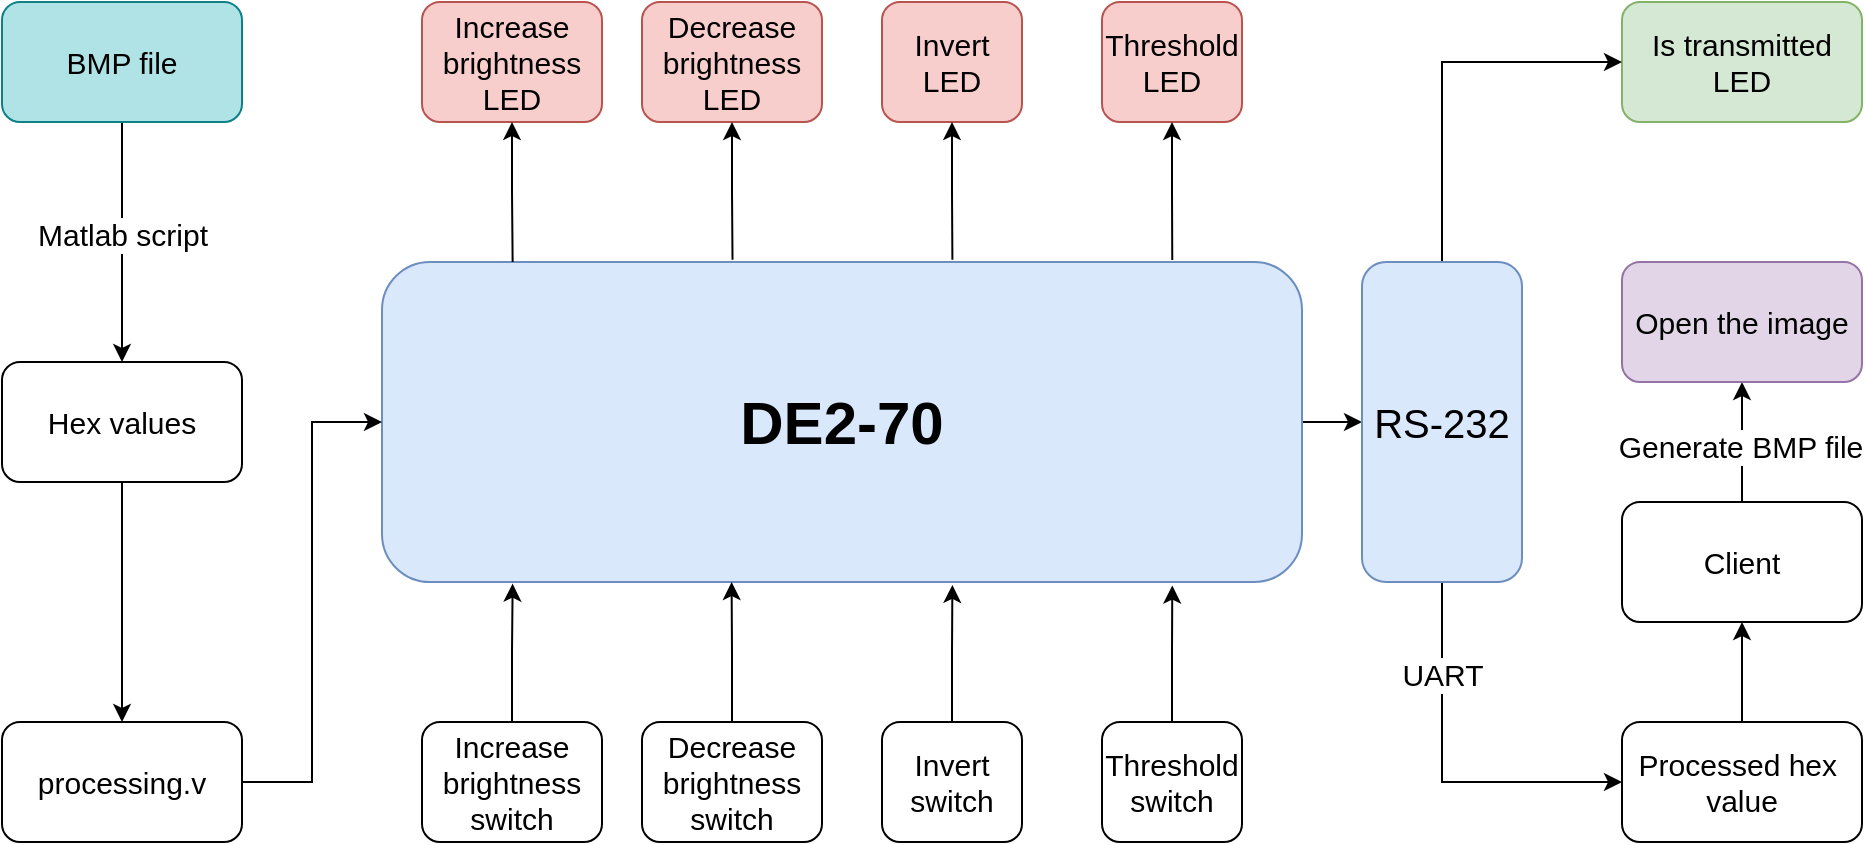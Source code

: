 <mxfile version="24.5.3" type="github">
  <diagram name="Page-1" id="Q5-XCbyxNqVeQDABKHqj">
    <mxGraphModel dx="1135" dy="570" grid="1" gridSize="10" guides="1" tooltips="1" connect="1" arrows="1" fold="1" page="1" pageScale="1" pageWidth="850" pageHeight="1100" math="0" shadow="0">
      <root>
        <mxCell id="0" />
        <mxCell id="1" parent="0" />
        <mxCell id="jpdbYlQOyUyySPqRdcl_-2" value="" style="edgeStyle=orthogonalEdgeStyle;rounded=0;orthogonalLoop=1;jettySize=auto;html=1;" edge="1" parent="1" source="nZX18deOuYAMsA4xDCGx-1" target="jpdbYlQOyUyySPqRdcl_-1">
          <mxGeometry relative="1" as="geometry" />
        </mxCell>
        <mxCell id="nZX18deOuYAMsA4xDCGx-1" value="&lt;font size=&quot;1&quot;&gt;&lt;b&gt;&lt;font style=&quot;font-size: 30px;&quot;&gt;DE2-70&lt;/font&gt;&lt;/b&gt;&lt;/font&gt;" style="rounded=1;whiteSpace=wrap;html=1;fillColor=#dae8fc;strokeColor=#6c8ebf;" parent="1" vertex="1">
          <mxGeometry x="360" y="260" width="460" height="160" as="geometry" />
        </mxCell>
        <mxCell id="nZX18deOuYAMsA4xDCGx-39" value="" style="edgeStyle=orthogonalEdgeStyle;rounded=0;orthogonalLoop=1;jettySize=auto;html=1;" parent="1" source="nZX18deOuYAMsA4xDCGx-2" target="nZX18deOuYAMsA4xDCGx-38" edge="1">
          <mxGeometry relative="1" as="geometry" />
        </mxCell>
        <mxCell id="nZX18deOuYAMsA4xDCGx-2" value="&lt;font style=&quot;font-size: 15px;&quot;&gt;Hex values&lt;/font&gt;" style="rounded=1;whiteSpace=wrap;html=1;" parent="1" vertex="1">
          <mxGeometry x="170" y="310" width="120" height="60" as="geometry" />
        </mxCell>
        <mxCell id="nZX18deOuYAMsA4xDCGx-4" value="" style="edgeStyle=orthogonalEdgeStyle;rounded=0;orthogonalLoop=1;jettySize=auto;html=1;" parent="1" source="nZX18deOuYAMsA4xDCGx-3" target="nZX18deOuYAMsA4xDCGx-2" edge="1">
          <mxGeometry relative="1" as="geometry" />
        </mxCell>
        <mxCell id="nZX18deOuYAMsA4xDCGx-33" value="&lt;font style=&quot;font-size: 15px;&quot;&gt;Matlab script&lt;/font&gt;" style="edgeLabel;html=1;align=center;verticalAlign=middle;resizable=0;points=[];" parent="nZX18deOuYAMsA4xDCGx-4" vertex="1" connectable="0">
          <mxGeometry x="-0.076" relative="1" as="geometry">
            <mxPoint as="offset" />
          </mxGeometry>
        </mxCell>
        <mxCell id="nZX18deOuYAMsA4xDCGx-3" value="&lt;font style=&quot;font-size: 15px;&quot;&gt;BMP file&lt;/font&gt;" style="rounded=1;whiteSpace=wrap;html=1;fillColor=#b0e3e6;strokeColor=#0e8088;" parent="1" vertex="1">
          <mxGeometry x="170" y="130" width="120" height="60" as="geometry" />
        </mxCell>
        <mxCell id="nZX18deOuYAMsA4xDCGx-7" value="&lt;div style=&quot;font-size: 15px;&quot;&gt;&lt;font style=&quot;font-size: 15px;&quot;&gt;Increase&lt;/font&gt;&lt;/div&gt;&lt;div style=&quot;font-size: 15px;&quot;&gt;&lt;font style=&quot;font-size: 15px;&quot;&gt;brightness&lt;/font&gt;&lt;/div&gt;&lt;div style=&quot;font-size: 15px;&quot;&gt;&lt;font style=&quot;font-size: 15px;&quot;&gt;switch&lt;br&gt;&lt;/font&gt;&lt;/div&gt;" style="rounded=1;whiteSpace=wrap;html=1;" parent="1" vertex="1">
          <mxGeometry x="380" y="490" width="90" height="60" as="geometry" />
        </mxCell>
        <mxCell id="nZX18deOuYAMsA4xDCGx-8" value="&lt;div style=&quot;font-size: 15px;&quot;&gt;&lt;font style=&quot;font-size: 15px;&quot;&gt;Decrease&lt;br&gt;&lt;/font&gt;&lt;/div&gt;&lt;div style=&quot;font-size: 15px;&quot;&gt;&lt;font style=&quot;font-size: 15px;&quot;&gt;brightness&lt;/font&gt;&lt;/div&gt;&lt;div style=&quot;font-size: 15px;&quot;&gt;&lt;font style=&quot;font-size: 15px;&quot;&gt;switch&lt;br&gt;&lt;/font&gt;&lt;/div&gt;" style="rounded=1;whiteSpace=wrap;html=1;" parent="1" vertex="1">
          <mxGeometry x="490" y="490" width="90" height="60" as="geometry" />
        </mxCell>
        <mxCell id="nZX18deOuYAMsA4xDCGx-9" value="&lt;div style=&quot;font-size: 15px;&quot;&gt;&lt;font style=&quot;font-size: 15px;&quot;&gt;Invert&lt;/font&gt;&lt;/div&gt;&lt;div style=&quot;font-size: 15px;&quot;&gt;&lt;font style=&quot;font-size: 15px;&quot;&gt;switch&lt;br&gt;&lt;/font&gt;&lt;/div&gt;" style="rounded=1;whiteSpace=wrap;html=1;" parent="1" vertex="1">
          <mxGeometry x="610" y="490" width="70" height="60" as="geometry" />
        </mxCell>
        <mxCell id="nZX18deOuYAMsA4xDCGx-10" value="&lt;div style=&quot;font-size: 15px;&quot;&gt;&lt;font style=&quot;font-size: 15px;&quot;&gt;Threshold&lt;/font&gt;&lt;/div&gt;&lt;div style=&quot;font-size: 15px;&quot;&gt;&lt;font style=&quot;font-size: 15px;&quot;&gt;switch&lt;br&gt;&lt;/font&gt;&lt;/div&gt;" style="rounded=1;whiteSpace=wrap;html=1;" parent="1" vertex="1">
          <mxGeometry x="720" y="490" width="70" height="60" as="geometry" />
        </mxCell>
        <mxCell id="nZX18deOuYAMsA4xDCGx-13" style="edgeStyle=orthogonalEdgeStyle;rounded=0;orthogonalLoop=1;jettySize=auto;html=1;entryX=0.142;entryY=1.005;entryDx=0;entryDy=0;entryPerimeter=0;" parent="1" source="nZX18deOuYAMsA4xDCGx-7" target="nZX18deOuYAMsA4xDCGx-1" edge="1">
          <mxGeometry relative="1" as="geometry" />
        </mxCell>
        <mxCell id="nZX18deOuYAMsA4xDCGx-14" style="edgeStyle=orthogonalEdgeStyle;rounded=0;orthogonalLoop=1;jettySize=auto;html=1;entryX=0.38;entryY=1;entryDx=0;entryDy=0;entryPerimeter=0;" parent="1" source="nZX18deOuYAMsA4xDCGx-8" target="nZX18deOuYAMsA4xDCGx-1" edge="1">
          <mxGeometry relative="1" as="geometry" />
        </mxCell>
        <mxCell id="nZX18deOuYAMsA4xDCGx-15" style="edgeStyle=orthogonalEdgeStyle;rounded=0;orthogonalLoop=1;jettySize=auto;html=1;entryX=0.62;entryY=1.009;entryDx=0;entryDy=0;entryPerimeter=0;" parent="1" source="nZX18deOuYAMsA4xDCGx-9" target="nZX18deOuYAMsA4xDCGx-1" edge="1">
          <mxGeometry relative="1" as="geometry" />
        </mxCell>
        <mxCell id="nZX18deOuYAMsA4xDCGx-16" style="edgeStyle=orthogonalEdgeStyle;rounded=0;orthogonalLoop=1;jettySize=auto;html=1;entryX=0.859;entryY=1.011;entryDx=0;entryDy=0;entryPerimeter=0;" parent="1" source="nZX18deOuYAMsA4xDCGx-10" target="nZX18deOuYAMsA4xDCGx-1" edge="1">
          <mxGeometry relative="1" as="geometry" />
        </mxCell>
        <mxCell id="nZX18deOuYAMsA4xDCGx-17" value="&lt;div style=&quot;font-size: 15px;&quot;&gt;&lt;font style=&quot;font-size: 15px;&quot;&gt;Increase&lt;/font&gt;&lt;/div&gt;&lt;div style=&quot;font-size: 15px;&quot;&gt;&lt;font style=&quot;font-size: 15px;&quot;&gt;brightness&lt;/font&gt;&lt;/div&gt;&lt;div style=&quot;font-size: 15px;&quot;&gt;&lt;font style=&quot;font-size: 15px;&quot;&gt;LED&lt;br&gt;&lt;/font&gt;&lt;/div&gt;" style="rounded=1;whiteSpace=wrap;html=1;fillColor=#f8cecc;strokeColor=#b85450;" parent="1" vertex="1">
          <mxGeometry x="380" y="130" width="90" height="60" as="geometry" />
        </mxCell>
        <mxCell id="nZX18deOuYAMsA4xDCGx-18" value="&lt;div style=&quot;font-size: 15px;&quot;&gt;&lt;font style=&quot;font-size: 15px;&quot;&gt;Decrease&lt;/font&gt;&lt;/div&gt;&lt;div style=&quot;font-size: 15px;&quot;&gt;&lt;font style=&quot;font-size: 15px;&quot;&gt;brightness&lt;br&gt;&lt;/font&gt;&lt;/div&gt;&lt;div style=&quot;font-size: 15px;&quot;&gt;&lt;font style=&quot;font-size: 15px;&quot;&gt;LED&lt;br&gt;&lt;/font&gt;&lt;/div&gt;" style="rounded=1;whiteSpace=wrap;html=1;fillColor=#f8cecc;strokeColor=#b85450;" parent="1" vertex="1">
          <mxGeometry x="490" y="130" width="90" height="60" as="geometry" />
        </mxCell>
        <mxCell id="nZX18deOuYAMsA4xDCGx-19" value="&lt;div style=&quot;font-size: 15px;&quot;&gt;&lt;font style=&quot;font-size: 15px;&quot;&gt;Invert&lt;br&gt;&lt;/font&gt;&lt;/div&gt;&lt;div style=&quot;font-size: 15px;&quot;&gt;&lt;font style=&quot;font-size: 15px;&quot;&gt;LED&lt;br&gt;&lt;/font&gt;&lt;/div&gt;" style="rounded=1;whiteSpace=wrap;html=1;fillColor=#f8cecc;strokeColor=#b85450;" parent="1" vertex="1">
          <mxGeometry x="610" y="130" width="70" height="60" as="geometry" />
        </mxCell>
        <mxCell id="nZX18deOuYAMsA4xDCGx-20" value="&lt;font style=&quot;font-size: 15px;&quot;&gt;Threshold&lt;/font&gt;&lt;div style=&quot;font-size: 15px;&quot;&gt;&lt;font style=&quot;font-size: 15px;&quot;&gt;LED&lt;br&gt;&lt;/font&gt;&lt;/div&gt;" style="rounded=1;whiteSpace=wrap;html=1;fillColor=#f8cecc;strokeColor=#b85450;" parent="1" vertex="1">
          <mxGeometry x="720" y="130" width="70" height="60" as="geometry" />
        </mxCell>
        <mxCell id="nZX18deOuYAMsA4xDCGx-21" style="edgeStyle=orthogonalEdgeStyle;rounded=0;orthogonalLoop=1;jettySize=auto;html=1;entryX=0.142;entryY=0;entryDx=0;entryDy=0;entryPerimeter=0;endArrow=none;endFill=0;startArrow=classic;startFill=1;" parent="1" source="nZX18deOuYAMsA4xDCGx-17" target="nZX18deOuYAMsA4xDCGx-1" edge="1">
          <mxGeometry relative="1" as="geometry" />
        </mxCell>
        <mxCell id="nZX18deOuYAMsA4xDCGx-22" style="edgeStyle=orthogonalEdgeStyle;rounded=0;orthogonalLoop=1;jettySize=auto;html=1;entryX=0.381;entryY=-0.007;entryDx=0;entryDy=0;entryPerimeter=0;endArrow=none;endFill=0;startArrow=classic;startFill=1;" parent="1" source="nZX18deOuYAMsA4xDCGx-18" target="nZX18deOuYAMsA4xDCGx-1" edge="1">
          <mxGeometry relative="1" as="geometry" />
        </mxCell>
        <mxCell id="nZX18deOuYAMsA4xDCGx-23" style="edgeStyle=orthogonalEdgeStyle;rounded=0;orthogonalLoop=1;jettySize=auto;html=1;entryX=0.62;entryY=-0.007;entryDx=0;entryDy=0;entryPerimeter=0;endArrow=none;endFill=0;startArrow=classic;startFill=1;" parent="1" source="nZX18deOuYAMsA4xDCGx-19" target="nZX18deOuYAMsA4xDCGx-1" edge="1">
          <mxGeometry relative="1" as="geometry" />
        </mxCell>
        <mxCell id="nZX18deOuYAMsA4xDCGx-24" style="edgeStyle=orthogonalEdgeStyle;rounded=0;orthogonalLoop=1;jettySize=auto;html=1;entryX=0.859;entryY=-0.006;entryDx=0;entryDy=0;entryPerimeter=0;endArrow=none;endFill=0;startArrow=classic;startFill=1;" parent="1" source="nZX18deOuYAMsA4xDCGx-20" target="nZX18deOuYAMsA4xDCGx-1" edge="1">
          <mxGeometry relative="1" as="geometry" />
        </mxCell>
        <mxCell id="nZX18deOuYAMsA4xDCGx-29" value="" style="edgeStyle=orthogonalEdgeStyle;rounded=0;orthogonalLoop=1;jettySize=auto;html=1;" parent="1" source="nZX18deOuYAMsA4xDCGx-25" target="nZX18deOuYAMsA4xDCGx-28" edge="1">
          <mxGeometry relative="1" as="geometry" />
        </mxCell>
        <mxCell id="nZX18deOuYAMsA4xDCGx-25" value="&lt;div style=&quot;font-size: 15px;&quot;&gt;&lt;font style=&quot;font-size: 15px;&quot;&gt;Processed hex&amp;nbsp;&lt;/font&gt;&lt;/div&gt;&lt;div style=&quot;font-size: 15px;&quot;&gt;&lt;font style=&quot;font-size: 15px;&quot;&gt;value&lt;/font&gt;&lt;/div&gt;" style="rounded=1;whiteSpace=wrap;html=1;" parent="1" vertex="1">
          <mxGeometry x="980" y="490" width="120" height="60" as="geometry" />
        </mxCell>
        <mxCell id="nZX18deOuYAMsA4xDCGx-31" value="" style="edgeStyle=orthogonalEdgeStyle;rounded=0;orthogonalLoop=1;jettySize=auto;html=1;" parent="1" source="nZX18deOuYAMsA4xDCGx-28" target="nZX18deOuYAMsA4xDCGx-30" edge="1">
          <mxGeometry relative="1" as="geometry" />
        </mxCell>
        <mxCell id="nZX18deOuYAMsA4xDCGx-32" value="&lt;font style=&quot;font-size: 15px;&quot;&gt;Generate BMP file&lt;/font&gt;" style="edgeLabel;html=1;align=center;verticalAlign=middle;resizable=0;points=[];" parent="nZX18deOuYAMsA4xDCGx-31" vertex="1" connectable="0">
          <mxGeometry x="-0.045" y="1" relative="1" as="geometry">
            <mxPoint as="offset" />
          </mxGeometry>
        </mxCell>
        <mxCell id="nZX18deOuYAMsA4xDCGx-28" value="&lt;font style=&quot;font-size: 15px;&quot;&gt;Client&lt;/font&gt;" style="rounded=1;whiteSpace=wrap;html=1;" parent="1" vertex="1">
          <mxGeometry x="980" y="380" width="120" height="60" as="geometry" />
        </mxCell>
        <mxCell id="nZX18deOuYAMsA4xDCGx-30" value="&lt;font style=&quot;font-size: 15px;&quot;&gt;Open the image&lt;/font&gt;" style="rounded=1;whiteSpace=wrap;html=1;fillColor=#e1d5e7;strokeColor=#9673a6;" parent="1" vertex="1">
          <mxGeometry x="980" y="260" width="120" height="60" as="geometry" />
        </mxCell>
        <mxCell id="nZX18deOuYAMsA4xDCGx-34" value="&lt;div style=&quot;font-size: 15px;&quot;&gt;&lt;font style=&quot;font-size: 15px;&quot;&gt;Is transmitted&lt;/font&gt;&lt;/div&gt;&lt;div style=&quot;font-size: 15px;&quot;&gt;&lt;font style=&quot;font-size: 15px;&quot;&gt;LED&lt;br&gt;&lt;/font&gt;&lt;/div&gt;" style="rounded=1;whiteSpace=wrap;html=1;fillColor=#d5e8d4;strokeColor=#82b366;" parent="1" vertex="1">
          <mxGeometry x="980" y="130" width="120" height="60" as="geometry" />
        </mxCell>
        <mxCell id="nZX18deOuYAMsA4xDCGx-41" style="edgeStyle=orthogonalEdgeStyle;rounded=0;orthogonalLoop=1;jettySize=auto;html=1;entryX=0;entryY=0.5;entryDx=0;entryDy=0;" parent="1" source="nZX18deOuYAMsA4xDCGx-38" target="nZX18deOuYAMsA4xDCGx-1" edge="1">
          <mxGeometry relative="1" as="geometry" />
        </mxCell>
        <mxCell id="nZX18deOuYAMsA4xDCGx-38" value="&lt;font style=&quot;font-size: 15px;&quot;&gt;processing.v&lt;/font&gt;" style="rounded=1;whiteSpace=wrap;html=1;" parent="1" vertex="1">
          <mxGeometry x="170" y="490" width="120" height="60" as="geometry" />
        </mxCell>
        <mxCell id="jpdbYlQOyUyySPqRdcl_-3" style="edgeStyle=orthogonalEdgeStyle;rounded=0;orthogonalLoop=1;jettySize=auto;html=1;entryX=0;entryY=0.5;entryDx=0;entryDy=0;" edge="1" parent="1" source="jpdbYlQOyUyySPqRdcl_-1" target="nZX18deOuYAMsA4xDCGx-34">
          <mxGeometry relative="1" as="geometry">
            <Array as="points">
              <mxPoint x="890" y="160" />
            </Array>
          </mxGeometry>
        </mxCell>
        <mxCell id="jpdbYlQOyUyySPqRdcl_-4" style="edgeStyle=orthogonalEdgeStyle;rounded=0;orthogonalLoop=1;jettySize=auto;html=1;entryX=0;entryY=0.5;entryDx=0;entryDy=0;" edge="1" parent="1" source="jpdbYlQOyUyySPqRdcl_-1" target="nZX18deOuYAMsA4xDCGx-25">
          <mxGeometry relative="1" as="geometry">
            <Array as="points">
              <mxPoint x="890" y="520" />
            </Array>
          </mxGeometry>
        </mxCell>
        <mxCell id="jpdbYlQOyUyySPqRdcl_-5" value="&lt;font style=&quot;font-size: 15px;&quot;&gt;UART&lt;/font&gt;" style="edgeLabel;html=1;align=center;verticalAlign=middle;resizable=0;points=[];" vertex="1" connectable="0" parent="jpdbYlQOyUyySPqRdcl_-4">
          <mxGeometry x="-0.516" relative="1" as="geometry">
            <mxPoint as="offset" />
          </mxGeometry>
        </mxCell>
        <mxCell id="jpdbYlQOyUyySPqRdcl_-1" value="&lt;font style=&quot;font-size: 20px;&quot;&gt;RS-232&lt;/font&gt;" style="rounded=1;whiteSpace=wrap;html=1;fillColor=#dae8fc;strokeColor=#6c8ebf;" vertex="1" parent="1">
          <mxGeometry x="850" y="260" width="80" height="160" as="geometry" />
        </mxCell>
      </root>
    </mxGraphModel>
  </diagram>
</mxfile>
